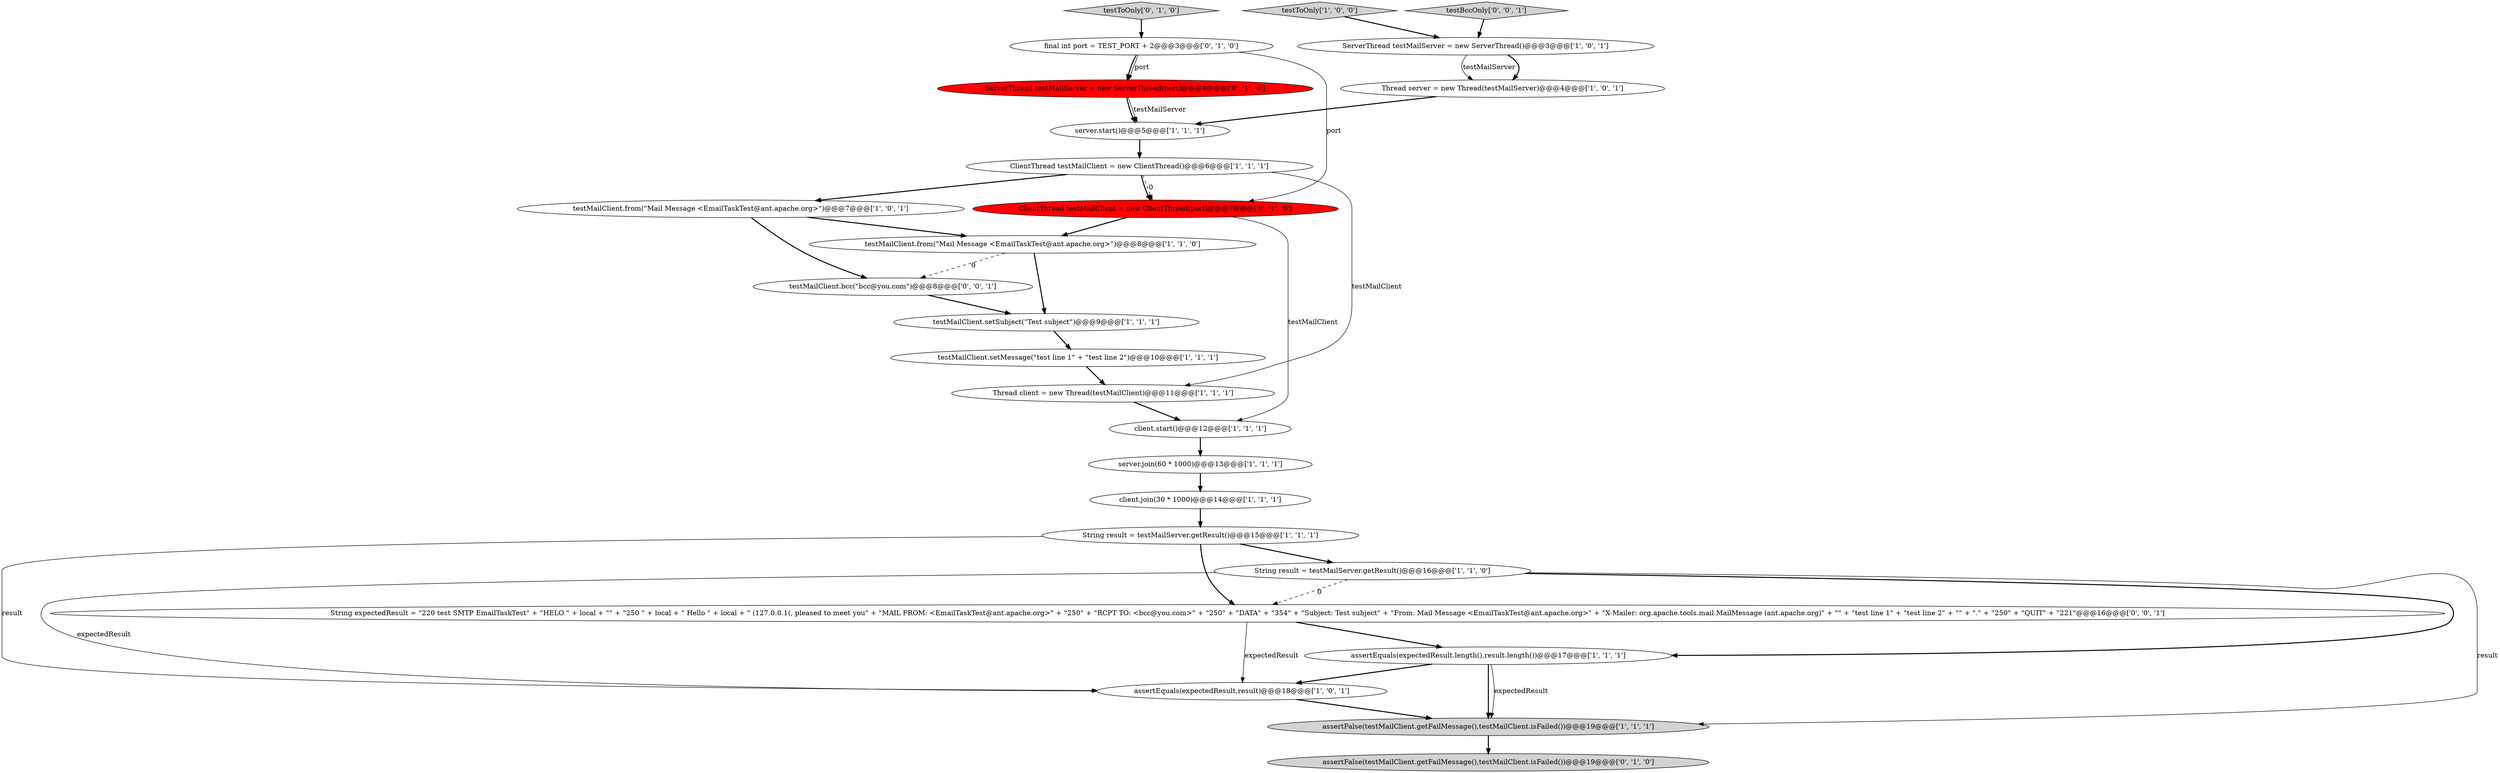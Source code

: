 digraph {
12 [style = filled, label = "String result = testMailServer.getResult()@@@15@@@['1', '1', '1']", fillcolor = white, shape = ellipse image = "AAA0AAABBB1BBB"];
25 [style = filled, label = "testMailClient.bcc(\"bcc@you.com\")@@@8@@@['0', '0', '1']", fillcolor = white, shape = ellipse image = "AAA0AAABBB3BBB"];
17 [style = filled, label = "String result = testMailServer.getResult()@@@16@@@['1', '1', '0']", fillcolor = white, shape = ellipse image = "AAA0AAABBB1BBB"];
15 [style = filled, label = "ServerThread testMailServer = new ServerThread()@@@3@@@['1', '0', '1']", fillcolor = white, shape = ellipse image = "AAA0AAABBB1BBB"];
3 [style = filled, label = "Thread server = new Thread(testMailServer)@@@4@@@['1', '0', '1']", fillcolor = white, shape = ellipse image = "AAA0AAABBB1BBB"];
22 [style = filled, label = "assertFalse(testMailClient.getFailMessage(),testMailClient.isFailed())@@@19@@@['0', '1', '0']", fillcolor = lightgray, shape = ellipse image = "AAA0AAABBB2BBB"];
2 [style = filled, label = "server.join(60 * 1000)@@@13@@@['1', '1', '1']", fillcolor = white, shape = ellipse image = "AAA0AAABBB1BBB"];
23 [style = filled, label = "String expectedResult = \"220 test SMTP EmailTaskTest\" + \"HELO \" + local + \"\" + \"250 \" + local + \" Hello \" + local + \" (127.0.0.1(, pleased to meet you\" + \"MAIL FROM: <EmailTaskTest@ant.apache.org>\" + \"250\" + \"RCPT TO: <bcc@you.com>\" + \"250\" + \"DATA\" + \"354\" + \"Subject: Test subject\" + \"From: Mail Message <EmailTaskTest@ant.apache.org>\" + \"X-Mailer: org.apache.tools.mail.MailMessage (ant.apache.org)\" + \"\" + \"test line 1\" + \"test line 2\" + \"\" + \".\" + \"250\" + \"QUIT\" + \"221\"@@@16@@@['0', '0', '1']", fillcolor = white, shape = ellipse image = "AAA0AAABBB3BBB"];
18 [style = filled, label = "testToOnly['0', '1', '0']", fillcolor = lightgray, shape = diamond image = "AAA0AAABBB2BBB"];
4 [style = filled, label = "testMailClient.from(\"Mail Message <EmailTaskTest@ant.apache.org>\")@@@8@@@['1', '1', '0']", fillcolor = white, shape = ellipse image = "AAA0AAABBB1BBB"];
1 [style = filled, label = "testMailClient.from(\"Mail Message <EmailTaskTest@ant.apache.org>\")@@@7@@@['1', '0', '1']", fillcolor = white, shape = ellipse image = "AAA0AAABBB1BBB"];
13 [style = filled, label = "assertEquals(expectedResult,result)@@@18@@@['1', '0', '1']", fillcolor = white, shape = ellipse image = "AAA0AAABBB1BBB"];
16 [style = filled, label = "testMailClient.setSubject(\"Test subject\")@@@9@@@['1', '1', '1']", fillcolor = white, shape = ellipse image = "AAA0AAABBB1BBB"];
11 [style = filled, label = "client.start()@@@12@@@['1', '1', '1']", fillcolor = white, shape = ellipse image = "AAA0AAABBB1BBB"];
0 [style = filled, label = "server.start()@@@5@@@['1', '1', '1']", fillcolor = white, shape = ellipse image = "AAA0AAABBB1BBB"];
14 [style = filled, label = "ClientThread testMailClient = new ClientThread()@@@6@@@['1', '1', '1']", fillcolor = white, shape = ellipse image = "AAA0AAABBB1BBB"];
5 [style = filled, label = "client.join(30 * 1000)@@@14@@@['1', '1', '1']", fillcolor = white, shape = ellipse image = "AAA0AAABBB1BBB"];
6 [style = filled, label = "Thread client = new Thread(testMailClient)@@@11@@@['1', '1', '1']", fillcolor = white, shape = ellipse image = "AAA0AAABBB1BBB"];
19 [style = filled, label = "final int port = TEST_PORT + 2@@@3@@@['0', '1', '0']", fillcolor = white, shape = ellipse image = "AAA0AAABBB2BBB"];
7 [style = filled, label = "testMailClient.setMessage(\"test line 1\" + \"test line 2\")@@@10@@@['1', '1', '1']", fillcolor = white, shape = ellipse image = "AAA0AAABBB1BBB"];
8 [style = filled, label = "testToOnly['1', '0', '0']", fillcolor = lightgray, shape = diamond image = "AAA0AAABBB1BBB"];
24 [style = filled, label = "testBccOnly['0', '0', '1']", fillcolor = lightgray, shape = diamond image = "AAA0AAABBB3BBB"];
9 [style = filled, label = "assertFalse(testMailClient.getFailMessage(),testMailClient.isFailed())@@@19@@@['1', '1', '1']", fillcolor = lightgray, shape = ellipse image = "AAA0AAABBB1BBB"];
20 [style = filled, label = "ClientThread testMailClient = new ClientThread(port)@@@7@@@['0', '1', '0']", fillcolor = red, shape = ellipse image = "AAA1AAABBB2BBB"];
10 [style = filled, label = "assertEquals(expectedResult.length(),result.length())@@@17@@@['1', '1', '1']", fillcolor = white, shape = ellipse image = "AAA0AAABBB1BBB"];
21 [style = filled, label = "ServerThread testMailServer = new ServerThread(port)@@@4@@@['0', '1', '0']", fillcolor = red, shape = ellipse image = "AAA1AAABBB2BBB"];
9->22 [style = bold, label=""];
17->10 [style = bold, label=""];
1->4 [style = bold, label=""];
19->21 [style = solid, label="port"];
8->15 [style = bold, label=""];
21->0 [style = bold, label=""];
17->13 [style = solid, label="expectedResult"];
14->6 [style = solid, label="testMailClient"];
17->9 [style = solid, label="result"];
21->0 [style = solid, label="testMailServer"];
12->17 [style = bold, label=""];
16->7 [style = bold, label=""];
18->19 [style = bold, label=""];
14->20 [style = dashed, label="0"];
15->3 [style = bold, label=""];
25->16 [style = bold, label=""];
23->13 [style = solid, label="expectedResult"];
11->2 [style = bold, label=""];
14->1 [style = bold, label=""];
3->0 [style = bold, label=""];
20->4 [style = bold, label=""];
4->25 [style = dashed, label="0"];
0->14 [style = bold, label=""];
12->13 [style = solid, label="result"];
10->13 [style = bold, label=""];
5->12 [style = bold, label=""];
6->11 [style = bold, label=""];
7->6 [style = bold, label=""];
23->10 [style = bold, label=""];
19->20 [style = solid, label="port"];
10->9 [style = bold, label=""];
20->11 [style = solid, label="testMailClient"];
13->9 [style = bold, label=""];
12->23 [style = bold, label=""];
17->23 [style = dashed, label="0"];
1->25 [style = bold, label=""];
10->9 [style = solid, label="expectedResult"];
15->3 [style = solid, label="testMailServer"];
4->16 [style = bold, label=""];
14->20 [style = bold, label=""];
2->5 [style = bold, label=""];
24->15 [style = bold, label=""];
19->21 [style = bold, label=""];
}
